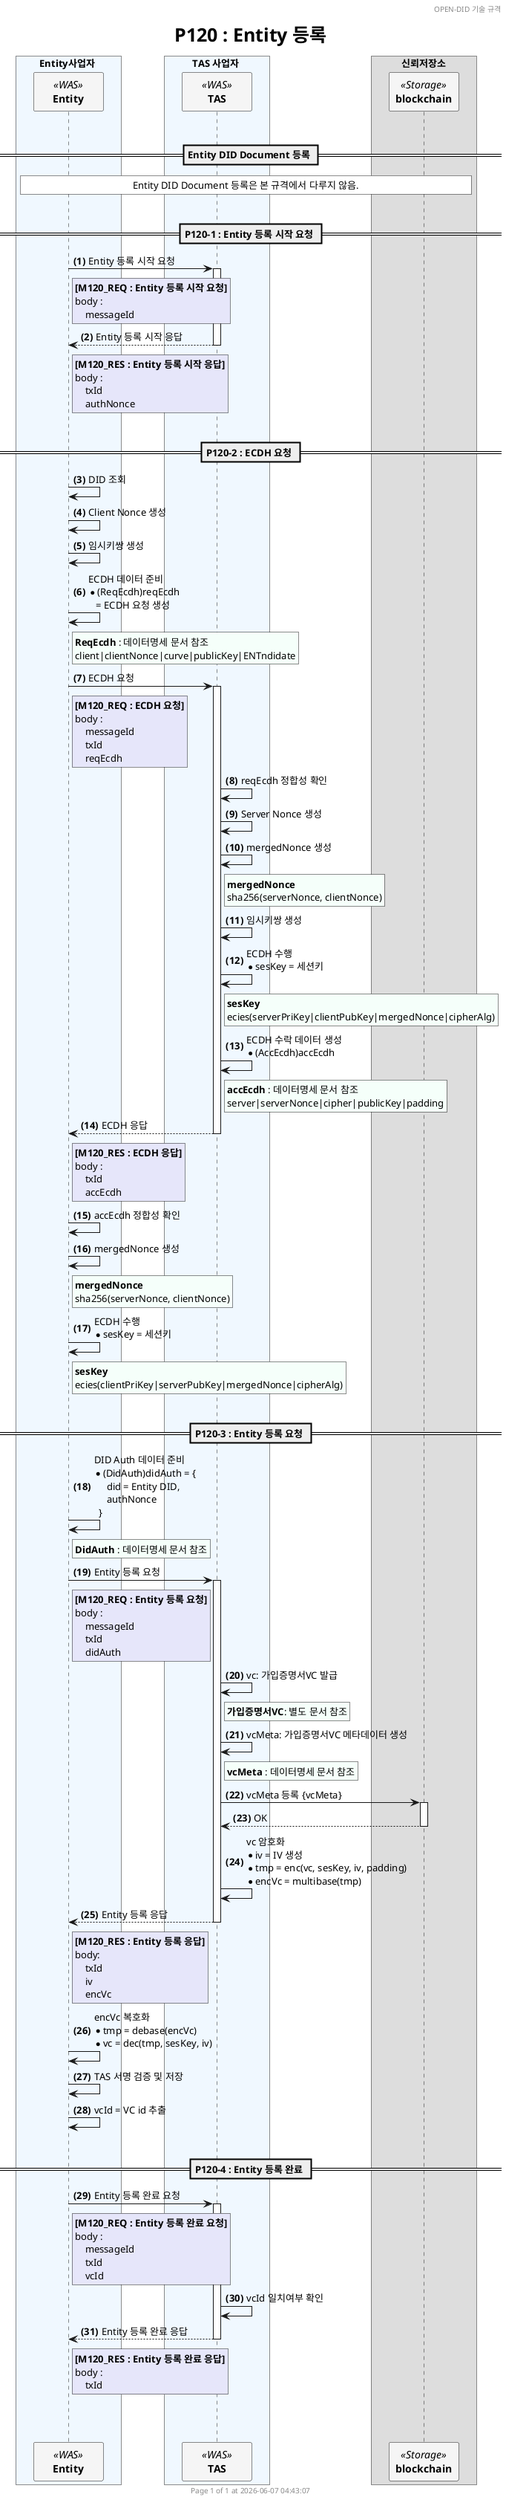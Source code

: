 
@startuml P120_register_entity_ko

'- - - - - - - - - - - - - - - - - - - - - - - - - - - - - - - - - - - - - - - - - - - - - - - - - - - - - - - - - - -
' 설정
'- - - - - - - - - - - - - - - - - - - - - - - - - - - - - - - - - - - - - - - - - - - - - - - - - - - - - - - - - - -
'=== Header and Footer ===
header OPEN-DID 기술 규격
footer
  	Page %page% of %lastpage% at %date("yyyy-MM-dd hh:mm:ss")
end footer

'=== 제목 ===
title
	<size:25>P120 : Entity 등록</size>
end title

'=== 옵션 ===
autonumber "<b>(#)</b>"

'=== Panticipants ===
skinparam ParticipantPadding 20
skinparam BoxPadding 20
skinparam MaxMessageSize 500
skinparam MinClassWidth 80

box Entity사업자 #AliceBlue
    participant "**Entity**" as ENT <<WAS>> #WhiteSmoke
end box

box TAS 사업자 #AliceBlue
    participant "**TAS**" as TAS <<WAS>> #WhiteSmoke
end box

box 신뢰저장소
    participant "**blockchain**" as BC <<Storage>> #WhiteSmoke
end box 

'- - - - - - - - - - - - - - - - - - - - - - - - - - - - - - - - - - - - - - - - - - - - - - - - - - - - - - - - - - -
' 상수
'- - - - - - - - - - - - - - - - - - - - - - - - - - - - - - - - - - - - - - - - - - - - - - - - - - - - - - - - - - -
!$refdoc = "별도 문서 참조"
!$doc = "데이터명세 문서 참조"

'- - - - - - - - - - - - - - - - - - - - - - - - - - - - - - - - - - - - - - - - - - - - - - - - - - - - - - - - - - -
' 내용
'- - - - - - - - - - - - - - - - - - - - - - - - - - - - - - - - - - - - - - - - - - - - - - - - - - - - - - - - - - -
|||
== Entity DID Document 등록 ==
rnote across #white
    Entity DID Document 등록은 본 규격에서 다루지 않음.
end note

|||
== P120-1 : Entity 등록 시작 요청 ==

ENT -> TAS++ : Entity 등록 시작 요청
rnote right of ENT #Lavender
    **[M120_REQ : Entity 등록 시작 요청]**
    body : 
        messageId
end note

return Entity 등록 시작 응답
rnote right of ENT #Lavender
    **[M120_RES : Entity 등록 시작 응답]**
    body : 
        txId
        authNonce
end note

|||
== P120-2 : ECDH 요청 ==
ENT -> ENT: DID 조회
ENT -> ENT: Client Nonce 생성
ENT -> ENT: 임시키쌍 생성
ENT -> ENT: ECDH 데이터 준비\
            \n* (ReqEcdh)reqEcdh\
            \n   = ECDH 요청 생성

rnote right of ENT #MintCream
    **ReqEcdh** : $doc
    client|clientNonce|curve|publicKey|ENTndidate
end note

ENT -> TAS++ : ECDH 요청
rnote right of ENT #Lavender
    **[M120_REQ : ECDH 요청]**
    body : 
        messageId
        txId
        reqEcdh
end note

    TAS -> TAS : reqEcdh 정합성 확인
    TAS -> TAS : Server Nonce 생성
    TAS -> TAS : mergedNonce 생성
    rnote right of TAS #MintCream
        **mergedNonce**
        sha256(serverNonce, clientNonce)
    end note
    TAS -> TAS: 임시키쌍 생성

    TAS -> TAS: ECDH 수행\
                \n* sesKey = 세션키\

    rnote right of TAS #MintCream
        **sesKey**
        ecies(serverPriKey|clientPubKey|mergedNonce|cipherAlg)
    end note
    TAS -> TAS: ECDH 수락 데이터 생성\
                \n* (AccEcdh)accEcdh
    rnote right of TAS #MintCream
        **accEcdh** : $doc
        server|serverNonce|cipher|publicKey|padding
    end note

return ECDH 응답
rnote right of ENT #Lavender
    **[M120_RES : ECDH 응답]**
    body : 
        txId
        accEcdh
end note

ENT -> ENT : accEcdh 정합성 확인
ENT -> ENT : mergedNonce 생성
rnote right of ENT #MintCream
    **mergedNonce**
    sha256(serverNonce, clientNonce)
end note
ENT -> ENT: ECDH 수행\n* sesKey = 세션키

rnote right of ENT #MintCream
    **sesKey**
    ecies(clientPriKey|serverPubKey|mergedNonce|cipherAlg)
end note

|||
== P120-3 : Entity 등록 요청 ==
ENT -> ENT: DID Auth 데이터 준비\
    \n* (DidAuth)didAuth = {\
    \n     did = Entity DID,\
    \n     authNonce\
    \n  }
rnote right of ENT #MintCream
    **DidAuth** : $doc
end note

ENT -> TAS++ : Entity 등록 요청
rnote right of ENT #Lavender
    **[M120_REQ : Entity 등록 요청]**
    body : 
        messageId
        txId
        didAuth
end note

    TAS -> TAS: vc: 가입증명서VC 발급
    rnote right of TAS #MintCream
        **가입증명서VC**: $refdoc
    end note

    TAS -> TAS: vcMeta: 가입증명서VC 메타데이터 생성
    rnote right of TAS #MintCream
        **vcMeta** : $doc
    end note

    TAS -> BC++ : vcMeta 등록 {vcMeta}
    return OK

    TAS -> TAS: vc 암호화\
            \n* iv = IV 생성\
            \n* tmp = enc(vc, sesKey, iv, padding)\
            \n* encVc = multibase(tmp)

return Entity 등록 응답
rnote right of ENT #Lavender
    **[M120_RES : Entity 등록 응답]**
    body:
        txId
        iv
        encVc
end note

ENT -> ENT: encVc 복호화\
            \n* tmp = debase(encVc)\
            \n* vc = dec(tmp, sesKey, iv)

ENT -> ENT: TAS 서명 검증 및 저장
ENT -> ENT: vcId = VC id 추출

|||
== P120-4 : Entity 등록 완료 ==
ENT -> TAS++ : Entity 등록 완료 요청
rnote right of ENT #Lavender
    **[M120_REQ : Entity 등록 완료 요청]**
    body : 
        messageId
        txId
        vcId
end note

    TAS -> TAS: vcId 일치여부 확인

return Entity 등록 완료 응답
rnote right of ENT #Lavender
    **[M120_RES : Entity 등록 완료 응답]**
    body : 
        txId
end note

|||
|||
@enduml

